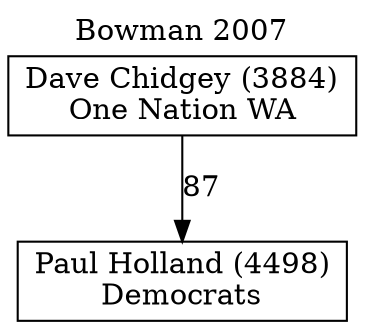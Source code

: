 // House preference flow
digraph "Paul Holland (4498)_Bowman_2007" {
	graph [label="Bowman 2007" labelloc=t mclimit=10]
	node [shape=box]
	"Paul Holland (4498)" [label="Paul Holland (4498)
Democrats"]
	"Dave Chidgey (3884)" [label="Dave Chidgey (3884)
One Nation WA"]
	"Dave Chidgey (3884)" -> "Paul Holland (4498)" [label=87]
}
